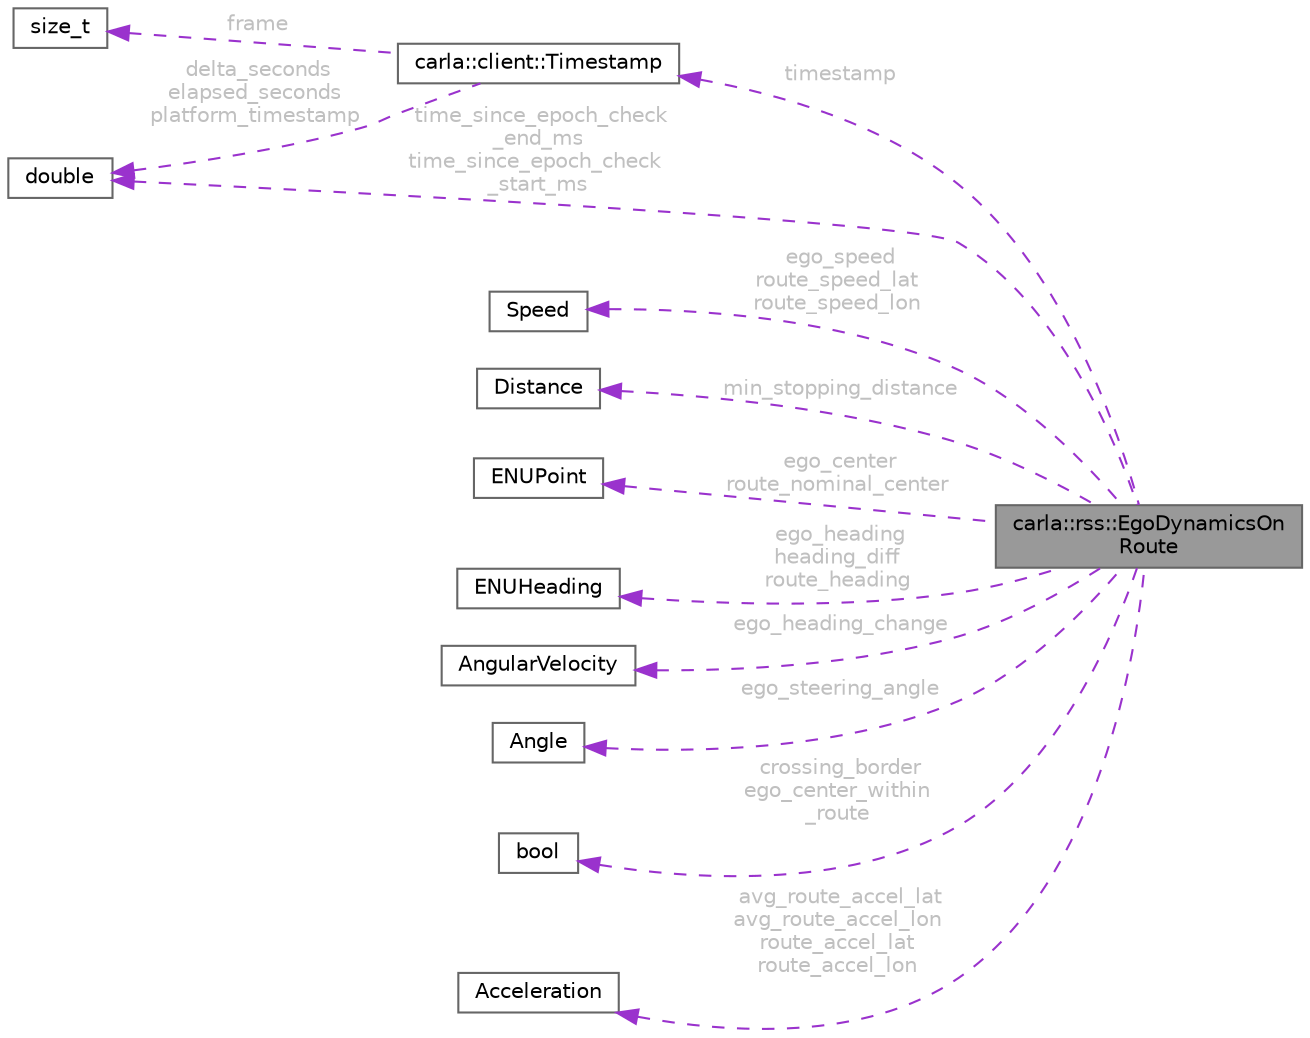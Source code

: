 digraph "carla::rss::EgoDynamicsOnRoute"
{
 // INTERACTIVE_SVG=YES
 // LATEX_PDF_SIZE
  bgcolor="transparent";
  edge [fontname=Helvetica,fontsize=10,labelfontname=Helvetica,labelfontsize=10];
  node [fontname=Helvetica,fontsize=10,shape=box,height=0.2,width=0.4];
  rankdir="LR";
  Node1 [id="Node000001",label="carla::rss::EgoDynamicsOn\lRoute",height=0.2,width=0.4,color="gray40", fillcolor="grey60", style="filled", fontcolor="black",tooltip="struct defining the ego vehicles current dynamics in respect to the current route"];
  Node2 -> Node1 [id="edge1_Node000001_Node000002",dir="back",color="darkorchid3",style="dashed",tooltip=" ",label=" timestamp",fontcolor="grey" ];
  Node2 [id="Node000002",label="carla::client::Timestamp",height=0.2,width=0.4,color="gray40", fillcolor="white", style="filled",URL="$df/d2c/classcarla_1_1client_1_1Timestamp.html",tooltip=" "];
  Node3 -> Node2 [id="edge2_Node000002_Node000003",dir="back",color="darkorchid3",style="dashed",tooltip=" ",label=" frame",fontcolor="grey" ];
  Node3 [id="Node000003",label="size_t",height=0.2,width=0.4,color="gray40", fillcolor="white", style="filled",tooltip=" "];
  Node4 -> Node2 [id="edge3_Node000002_Node000004",dir="back",color="darkorchid3",style="dashed",tooltip=" ",label=" delta_seconds\nelapsed_seconds\nplatform_timestamp",fontcolor="grey" ];
  Node4 [id="Node000004",label="double",height=0.2,width=0.4,color="gray40", fillcolor="white", style="filled",tooltip=" "];
  Node4 -> Node1 [id="edge4_Node000001_Node000004",dir="back",color="darkorchid3",style="dashed",tooltip=" ",label=" time_since_epoch_check\l_end_ms\ntime_since_epoch_check\l_start_ms",fontcolor="grey" ];
  Node5 -> Node1 [id="edge5_Node000001_Node000005",dir="back",color="darkorchid3",style="dashed",tooltip=" ",label=" ego_speed\nroute_speed_lat\nroute_speed_lon",fontcolor="grey" ];
  Node5 [id="Node000005",label="Speed",height=0.2,width=0.4,color="gray40", fillcolor="white", style="filled",tooltip=" "];
  Node6 -> Node1 [id="edge6_Node000001_Node000006",dir="back",color="darkorchid3",style="dashed",tooltip=" ",label=" min_stopping_distance",fontcolor="grey" ];
  Node6 [id="Node000006",label="Distance",height=0.2,width=0.4,color="gray40", fillcolor="white", style="filled",tooltip=" "];
  Node7 -> Node1 [id="edge7_Node000001_Node000007",dir="back",color="darkorchid3",style="dashed",tooltip=" ",label=" ego_center\nroute_nominal_center",fontcolor="grey" ];
  Node7 [id="Node000007",label="ENUPoint",height=0.2,width=0.4,color="gray40", fillcolor="white", style="filled",tooltip=" "];
  Node8 -> Node1 [id="edge8_Node000001_Node000008",dir="back",color="darkorchid3",style="dashed",tooltip=" ",label=" ego_heading\nheading_diff\nroute_heading",fontcolor="grey" ];
  Node8 [id="Node000008",label="ENUHeading",height=0.2,width=0.4,color="gray40", fillcolor="white", style="filled",tooltip=" "];
  Node9 -> Node1 [id="edge9_Node000001_Node000009",dir="back",color="darkorchid3",style="dashed",tooltip=" ",label=" ego_heading_change",fontcolor="grey" ];
  Node9 [id="Node000009",label="AngularVelocity",height=0.2,width=0.4,color="gray40", fillcolor="white", style="filled",tooltip=" "];
  Node10 -> Node1 [id="edge10_Node000001_Node000010",dir="back",color="darkorchid3",style="dashed",tooltip=" ",label=" ego_steering_angle",fontcolor="grey" ];
  Node10 [id="Node000010",label="Angle",height=0.2,width=0.4,color="gray40", fillcolor="white", style="filled",tooltip=" "];
  Node11 -> Node1 [id="edge11_Node000001_Node000011",dir="back",color="darkorchid3",style="dashed",tooltip=" ",label=" crossing_border\nego_center_within\l_route",fontcolor="grey" ];
  Node11 [id="Node000011",label="bool",height=0.2,width=0.4,color="gray40", fillcolor="white", style="filled",tooltip=" "];
  Node12 -> Node1 [id="edge12_Node000001_Node000012",dir="back",color="darkorchid3",style="dashed",tooltip=" ",label=" avg_route_accel_lat\navg_route_accel_lon\nroute_accel_lat\nroute_accel_lon",fontcolor="grey" ];
  Node12 [id="Node000012",label="Acceleration",height=0.2,width=0.4,color="gray40", fillcolor="white", style="filled",tooltip=" "];
}
